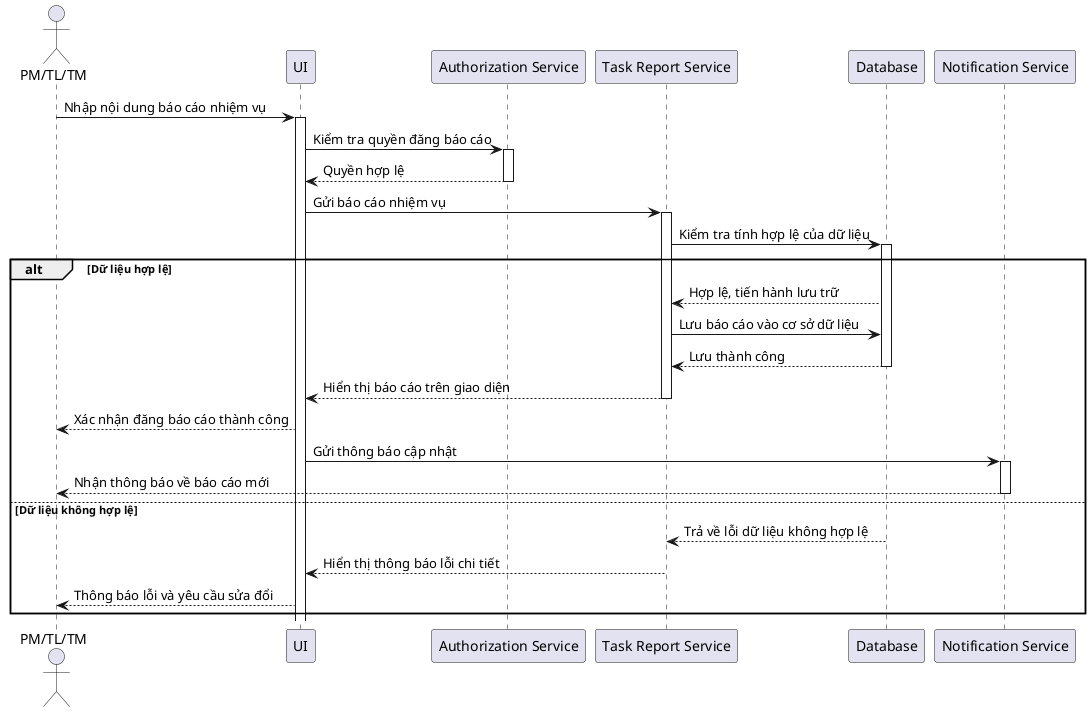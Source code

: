 @startuml
actor "PM/TL/TM" as U

participant "UI" as UI
participant "Authorization Service"
participant "Task Report Service" as System
participant "Database" as DB
participant "Notification Service"

U -> UI: Nhập nội dung báo cáo nhiệm vụ
activate UI

UI -> "Authorization Service": Kiểm tra quyền đăng báo cáo
activate "Authorization Service"

"Authorization Service" --> UI: Quyền hợp lệ
deactivate "Authorization Service"

UI -> System: Gửi báo cáo nhiệm vụ
activate System

System -> DB: Kiểm tra tính hợp lệ của dữ liệu
activate DB

alt Dữ liệu hợp lệ
    DB --> System: Hợp lệ, tiến hành lưu trữ
    System -> DB: Lưu báo cáo vào cơ sở dữ liệu
    DB --> System: Lưu thành công
    deactivate DB

    System --> UI: Hiển thị báo cáo trên giao diện
    deactivate System
    UI --> U: Xác nhận đăng báo cáo thành công

    UI -> "Notification Service": Gửi thông báo cập nhật
    activate "Notification Service"
    "Notification Service" --> U: Nhận thông báo về báo cáo mới
    deactivate "Notification Service"

else Dữ liệu không hợp lệ
    DB --> System: Trả về lỗi dữ liệu không hợp lệ
    deactivate DB

    System --> UI: Hiển thị thông báo lỗi chi tiết
    deactivate System
    UI --> U: Thông báo lỗi và yêu cầu sửa đổi
end

@enduml
